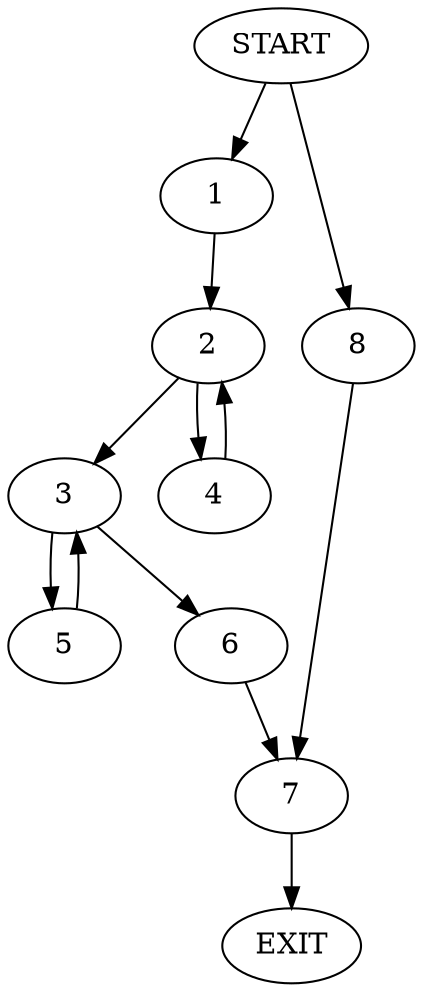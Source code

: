 digraph {
0 [label="START"]
9 [label="EXIT"]
0 -> 1
1 -> 2
2 -> 3
2 -> 4
4 -> 2
3 -> 5
3 -> 6
5 -> 3
6 -> 7
7 -> 9
0 -> 8
8 -> 7
}
